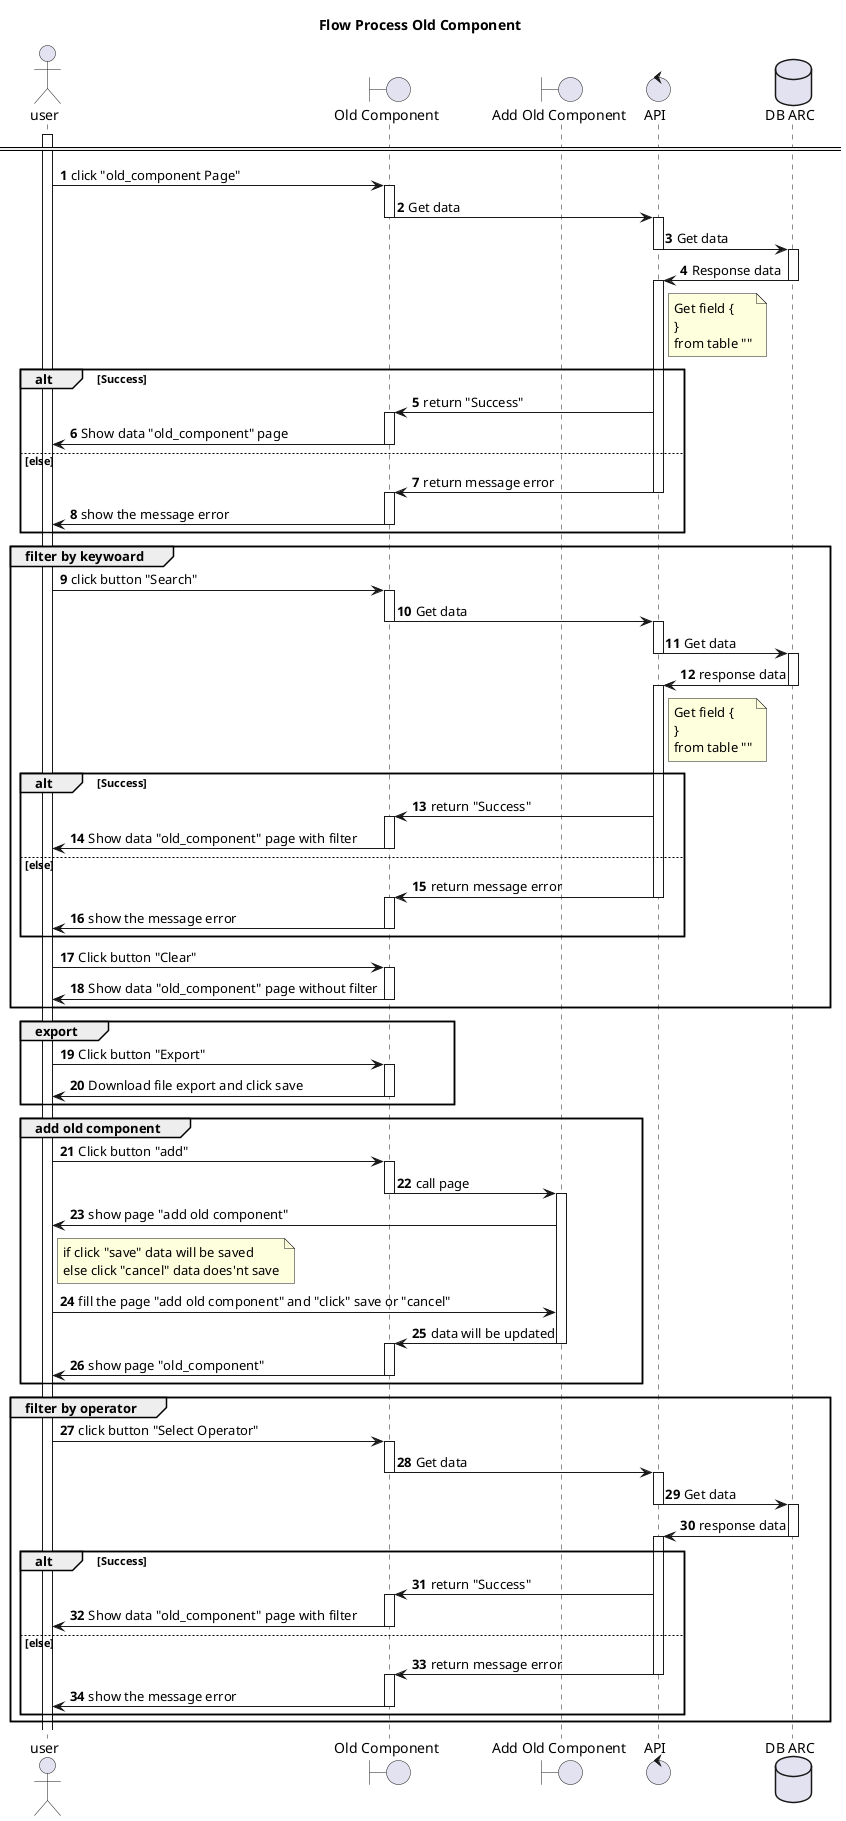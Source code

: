 @startuml arc
title "Flow Process Old Component"

actor user
boundary "Old Component" as old_component
boundary "Add Old Component" as add_old_component
control "API" as api
database "DB ARC" as arc

autonumber

====
activate user
user -> old_component : click "old_component Page"
activate old_component
old_component -> api : Get data
deactivate old_component
activate api
api -> arc : Get data
deactivate api
activate arc
api <- arc : Response data
deactivate arc
note right of api
    Get field {
    }
    from table ""
endnote
activate api
alt Success
    old_component  <- api : return "Success"
    activate old_component
    user <- old_component  : Show data "old_component" page
    deactivate old_component
else else
    old_component  <- api : return message error
    deactivate api
    activate old_component
    user <- old_component  : show the message error
    deactivate old_component
end
deactivate api
group filter by keywoard
    user -> old_component : click button "Search"
    activate old_component
    old_component -> api : Get data
    deactivate old_component
    activate api
    api -> arc : Get data
    deactivate api
    activate arc
    api <- arc : response data
    note right of api
        Get field {
        }
        from table ""
    endnote
    deactivate arc
    activate api
    alt Success
        old_component  <- api : return "Success"
        activate old_component
        user <- old_component  : Show data "old_component" page with filter
        deactivate old_component
    else else
        old_component  <- api : return message error
        deactivate api
        activate old_component
        user <- old_component  : show the message error
        deactivate old_component
    end
    deactivate api
    user -> old_component : Click button "Clear"
    activate old_component
    user <- old_component : Show data "old_component" page without filter
    deactivate old_component
end
group export
    user -> old_component : Click button "Export"
    activate old_component
    user <- old_component : Download file export and click save
    deactivate old_component
end
group add old component
    user -> old_component : Click button "add"
    activate old_component
    old_component -> add_old_component : call page
    deactivate old_component
    activate add_old_component
    user <- add_old_component : show page "add old component"
    note right of user
        if click "save" data will be saved
        else click "cancel" data does'nt save
    endnote
    user -> add_old_component : fill the page "add old component" and "click" save or "cancel"
    add_old_component -> old_component : data will be updated
    deactivate add_old_component
    activate old_component
    user <- old_component : show page "old_component"
    deactivate old_component
end
group filter by operator
    user -> old_component : click button "Select Operator"
    activate old_component
    old_component -> api : Get data
    deactivate old_component
    activate api
    api -> arc : Get data
    deactivate api
    activate arc
    api <- arc : response data
    deactivate arc
    activate api
    alt Success
        old_component  <- api : return "Success"
        activate old_component
        user <- old_component  : Show data "old_component" page with filter
        deactivate old_component
    else else
        old_component  <- api : return message error
        deactivate api
        activate old_component
        user <- old_component  : show the message error
        deactivate old_component
    end
    deactivate api
end
@enduml
